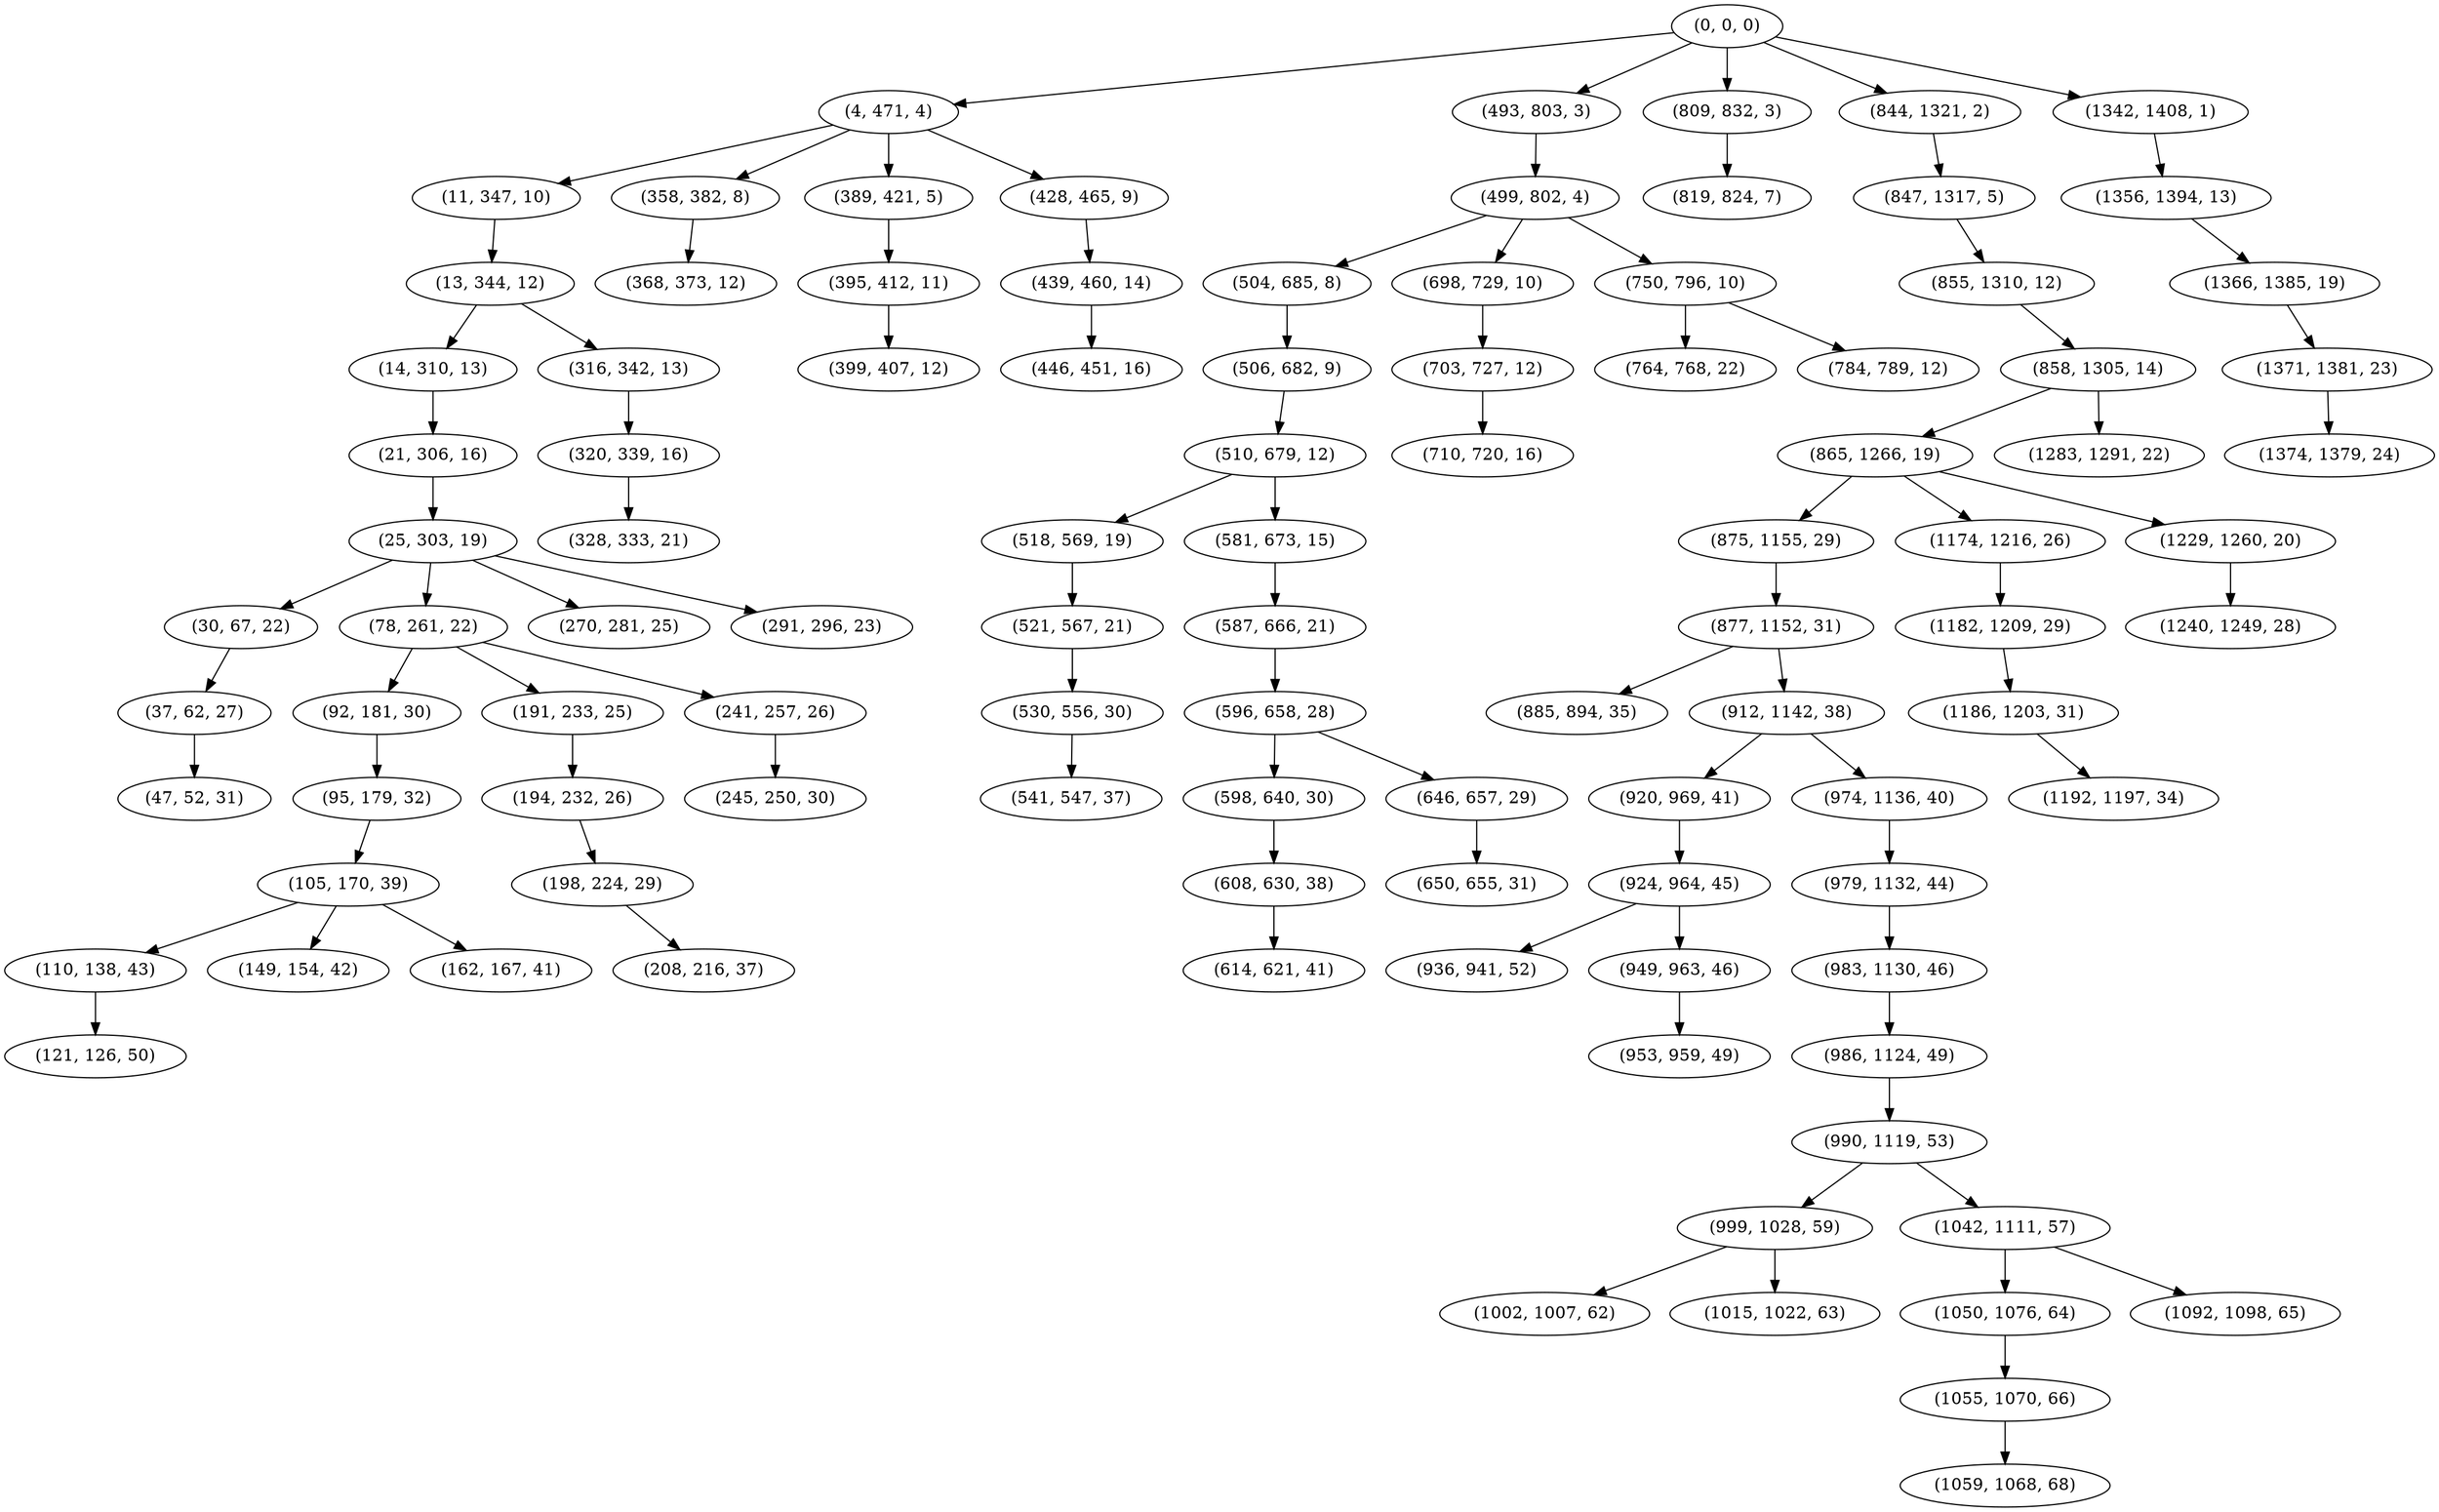 digraph tree {
    "(0, 0, 0)";
    "(4, 471, 4)";
    "(11, 347, 10)";
    "(13, 344, 12)";
    "(14, 310, 13)";
    "(21, 306, 16)";
    "(25, 303, 19)";
    "(30, 67, 22)";
    "(37, 62, 27)";
    "(47, 52, 31)";
    "(78, 261, 22)";
    "(92, 181, 30)";
    "(95, 179, 32)";
    "(105, 170, 39)";
    "(110, 138, 43)";
    "(121, 126, 50)";
    "(149, 154, 42)";
    "(162, 167, 41)";
    "(191, 233, 25)";
    "(194, 232, 26)";
    "(198, 224, 29)";
    "(208, 216, 37)";
    "(241, 257, 26)";
    "(245, 250, 30)";
    "(270, 281, 25)";
    "(291, 296, 23)";
    "(316, 342, 13)";
    "(320, 339, 16)";
    "(328, 333, 21)";
    "(358, 382, 8)";
    "(368, 373, 12)";
    "(389, 421, 5)";
    "(395, 412, 11)";
    "(399, 407, 12)";
    "(428, 465, 9)";
    "(439, 460, 14)";
    "(446, 451, 16)";
    "(493, 803, 3)";
    "(499, 802, 4)";
    "(504, 685, 8)";
    "(506, 682, 9)";
    "(510, 679, 12)";
    "(518, 569, 19)";
    "(521, 567, 21)";
    "(530, 556, 30)";
    "(541, 547, 37)";
    "(581, 673, 15)";
    "(587, 666, 21)";
    "(596, 658, 28)";
    "(598, 640, 30)";
    "(608, 630, 38)";
    "(614, 621, 41)";
    "(646, 657, 29)";
    "(650, 655, 31)";
    "(698, 729, 10)";
    "(703, 727, 12)";
    "(710, 720, 16)";
    "(750, 796, 10)";
    "(764, 768, 22)";
    "(784, 789, 12)";
    "(809, 832, 3)";
    "(819, 824, 7)";
    "(844, 1321, 2)";
    "(847, 1317, 5)";
    "(855, 1310, 12)";
    "(858, 1305, 14)";
    "(865, 1266, 19)";
    "(875, 1155, 29)";
    "(877, 1152, 31)";
    "(885, 894, 35)";
    "(912, 1142, 38)";
    "(920, 969, 41)";
    "(924, 964, 45)";
    "(936, 941, 52)";
    "(949, 963, 46)";
    "(953, 959, 49)";
    "(974, 1136, 40)";
    "(979, 1132, 44)";
    "(983, 1130, 46)";
    "(986, 1124, 49)";
    "(990, 1119, 53)";
    "(999, 1028, 59)";
    "(1002, 1007, 62)";
    "(1015, 1022, 63)";
    "(1042, 1111, 57)";
    "(1050, 1076, 64)";
    "(1055, 1070, 66)";
    "(1059, 1068, 68)";
    "(1092, 1098, 65)";
    "(1174, 1216, 26)";
    "(1182, 1209, 29)";
    "(1186, 1203, 31)";
    "(1192, 1197, 34)";
    "(1229, 1260, 20)";
    "(1240, 1249, 28)";
    "(1283, 1291, 22)";
    "(1342, 1408, 1)";
    "(1356, 1394, 13)";
    "(1366, 1385, 19)";
    "(1371, 1381, 23)";
    "(1374, 1379, 24)";
    "(0, 0, 0)" -> "(4, 471, 4)";
    "(0, 0, 0)" -> "(493, 803, 3)";
    "(0, 0, 0)" -> "(809, 832, 3)";
    "(0, 0, 0)" -> "(844, 1321, 2)";
    "(0, 0, 0)" -> "(1342, 1408, 1)";
    "(4, 471, 4)" -> "(11, 347, 10)";
    "(4, 471, 4)" -> "(358, 382, 8)";
    "(4, 471, 4)" -> "(389, 421, 5)";
    "(4, 471, 4)" -> "(428, 465, 9)";
    "(11, 347, 10)" -> "(13, 344, 12)";
    "(13, 344, 12)" -> "(14, 310, 13)";
    "(13, 344, 12)" -> "(316, 342, 13)";
    "(14, 310, 13)" -> "(21, 306, 16)";
    "(21, 306, 16)" -> "(25, 303, 19)";
    "(25, 303, 19)" -> "(30, 67, 22)";
    "(25, 303, 19)" -> "(78, 261, 22)";
    "(25, 303, 19)" -> "(270, 281, 25)";
    "(25, 303, 19)" -> "(291, 296, 23)";
    "(30, 67, 22)" -> "(37, 62, 27)";
    "(37, 62, 27)" -> "(47, 52, 31)";
    "(78, 261, 22)" -> "(92, 181, 30)";
    "(78, 261, 22)" -> "(191, 233, 25)";
    "(78, 261, 22)" -> "(241, 257, 26)";
    "(92, 181, 30)" -> "(95, 179, 32)";
    "(95, 179, 32)" -> "(105, 170, 39)";
    "(105, 170, 39)" -> "(110, 138, 43)";
    "(105, 170, 39)" -> "(149, 154, 42)";
    "(105, 170, 39)" -> "(162, 167, 41)";
    "(110, 138, 43)" -> "(121, 126, 50)";
    "(191, 233, 25)" -> "(194, 232, 26)";
    "(194, 232, 26)" -> "(198, 224, 29)";
    "(198, 224, 29)" -> "(208, 216, 37)";
    "(241, 257, 26)" -> "(245, 250, 30)";
    "(316, 342, 13)" -> "(320, 339, 16)";
    "(320, 339, 16)" -> "(328, 333, 21)";
    "(358, 382, 8)" -> "(368, 373, 12)";
    "(389, 421, 5)" -> "(395, 412, 11)";
    "(395, 412, 11)" -> "(399, 407, 12)";
    "(428, 465, 9)" -> "(439, 460, 14)";
    "(439, 460, 14)" -> "(446, 451, 16)";
    "(493, 803, 3)" -> "(499, 802, 4)";
    "(499, 802, 4)" -> "(504, 685, 8)";
    "(499, 802, 4)" -> "(698, 729, 10)";
    "(499, 802, 4)" -> "(750, 796, 10)";
    "(504, 685, 8)" -> "(506, 682, 9)";
    "(506, 682, 9)" -> "(510, 679, 12)";
    "(510, 679, 12)" -> "(518, 569, 19)";
    "(510, 679, 12)" -> "(581, 673, 15)";
    "(518, 569, 19)" -> "(521, 567, 21)";
    "(521, 567, 21)" -> "(530, 556, 30)";
    "(530, 556, 30)" -> "(541, 547, 37)";
    "(581, 673, 15)" -> "(587, 666, 21)";
    "(587, 666, 21)" -> "(596, 658, 28)";
    "(596, 658, 28)" -> "(598, 640, 30)";
    "(596, 658, 28)" -> "(646, 657, 29)";
    "(598, 640, 30)" -> "(608, 630, 38)";
    "(608, 630, 38)" -> "(614, 621, 41)";
    "(646, 657, 29)" -> "(650, 655, 31)";
    "(698, 729, 10)" -> "(703, 727, 12)";
    "(703, 727, 12)" -> "(710, 720, 16)";
    "(750, 796, 10)" -> "(764, 768, 22)";
    "(750, 796, 10)" -> "(784, 789, 12)";
    "(809, 832, 3)" -> "(819, 824, 7)";
    "(844, 1321, 2)" -> "(847, 1317, 5)";
    "(847, 1317, 5)" -> "(855, 1310, 12)";
    "(855, 1310, 12)" -> "(858, 1305, 14)";
    "(858, 1305, 14)" -> "(865, 1266, 19)";
    "(858, 1305, 14)" -> "(1283, 1291, 22)";
    "(865, 1266, 19)" -> "(875, 1155, 29)";
    "(865, 1266, 19)" -> "(1174, 1216, 26)";
    "(865, 1266, 19)" -> "(1229, 1260, 20)";
    "(875, 1155, 29)" -> "(877, 1152, 31)";
    "(877, 1152, 31)" -> "(885, 894, 35)";
    "(877, 1152, 31)" -> "(912, 1142, 38)";
    "(912, 1142, 38)" -> "(920, 969, 41)";
    "(912, 1142, 38)" -> "(974, 1136, 40)";
    "(920, 969, 41)" -> "(924, 964, 45)";
    "(924, 964, 45)" -> "(936, 941, 52)";
    "(924, 964, 45)" -> "(949, 963, 46)";
    "(949, 963, 46)" -> "(953, 959, 49)";
    "(974, 1136, 40)" -> "(979, 1132, 44)";
    "(979, 1132, 44)" -> "(983, 1130, 46)";
    "(983, 1130, 46)" -> "(986, 1124, 49)";
    "(986, 1124, 49)" -> "(990, 1119, 53)";
    "(990, 1119, 53)" -> "(999, 1028, 59)";
    "(990, 1119, 53)" -> "(1042, 1111, 57)";
    "(999, 1028, 59)" -> "(1002, 1007, 62)";
    "(999, 1028, 59)" -> "(1015, 1022, 63)";
    "(1042, 1111, 57)" -> "(1050, 1076, 64)";
    "(1042, 1111, 57)" -> "(1092, 1098, 65)";
    "(1050, 1076, 64)" -> "(1055, 1070, 66)";
    "(1055, 1070, 66)" -> "(1059, 1068, 68)";
    "(1174, 1216, 26)" -> "(1182, 1209, 29)";
    "(1182, 1209, 29)" -> "(1186, 1203, 31)";
    "(1186, 1203, 31)" -> "(1192, 1197, 34)";
    "(1229, 1260, 20)" -> "(1240, 1249, 28)";
    "(1342, 1408, 1)" -> "(1356, 1394, 13)";
    "(1356, 1394, 13)" -> "(1366, 1385, 19)";
    "(1366, 1385, 19)" -> "(1371, 1381, 23)";
    "(1371, 1381, 23)" -> "(1374, 1379, 24)";
}
